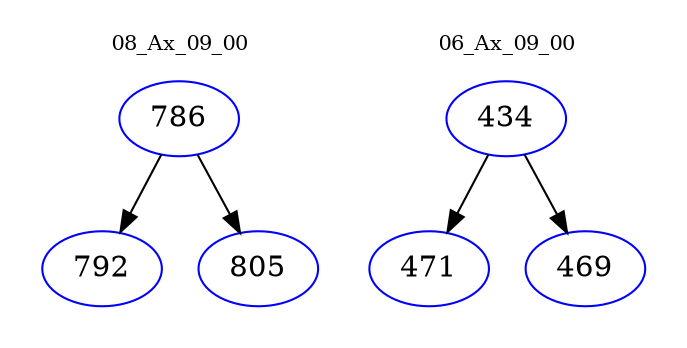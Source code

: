 digraph{
subgraph cluster_0 {
color = white
label = "08_Ax_09_00";
fontsize=10;
T0_786 [label="786", color="blue"]
T0_786 -> T0_792 [color="black"]
T0_792 [label="792", color="blue"]
T0_786 -> T0_805 [color="black"]
T0_805 [label="805", color="blue"]
}
subgraph cluster_1 {
color = white
label = "06_Ax_09_00";
fontsize=10;
T1_434 [label="434", color="blue"]
T1_434 -> T1_471 [color="black"]
T1_471 [label="471", color="blue"]
T1_434 -> T1_469 [color="black"]
T1_469 [label="469", color="blue"]
}
}
